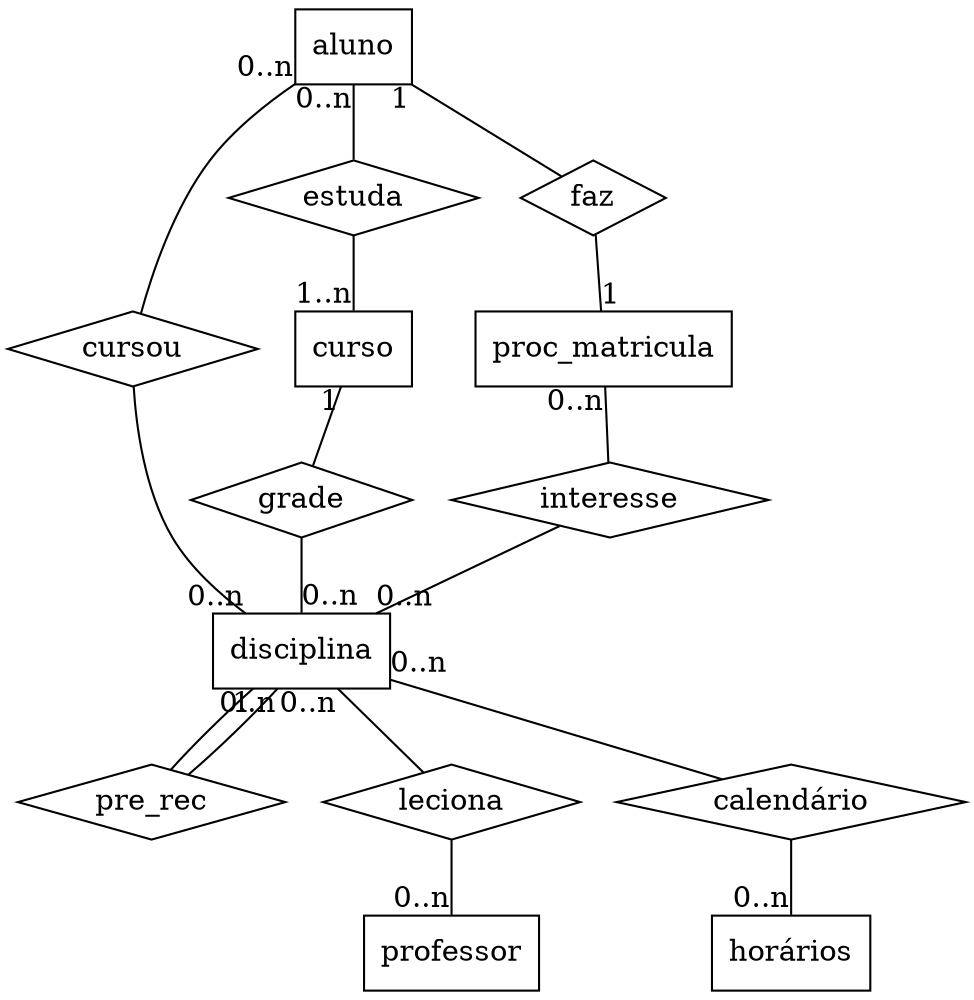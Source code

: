 graph diagramaER {

//ENTIDADES
aluno [shape=record]
disciplina [shape=record]
professor [shape=record]
curso [shape=record]
horários[shape=record]
proc_matricula [shape=record]


//RELACIONAMENTOS
cursou [shape=diamond]
pre_rec [shape=diamond]
leciona [shape=diamond]
grade [shape=diamond]
calendário [shape=diamond]
interesse [shape=diamond]
estuda [shape=diamond]
faz [shape=diamond]


//LIGAÇOES
aluno -- cursou [taillabel = "0..n"] 		cursou -- disciplina [headlabel = "0..n"]
aluno -- faz [taillabel = "1"]	 		faz -- proc_matricula [headlabel = "1"]
aluno -- estuda [taillabel = "0..n"] 		estuda -- curso [headlabel = "1..n"]
curso -- grade 	[taillabel = "1"]		grade -- disciplina [headlabel = "0..n"]
disciplina -- leciona [taillabel = "0..n"]		leciona -- professor [headlabel = "0..n"]
disciplina -- pre_rec [taillabel = "1"] 		pre_rec -- disciplina [headlabel = "0..n"]
disciplina -- calendário [taillabel = "0..n"]	calendário -- horários [headlabel = "0..n"]
proc_matricula -- interesse [taillabel = "0..n"]	interesse -- disciplina [headlabel = "0..n"]


}
